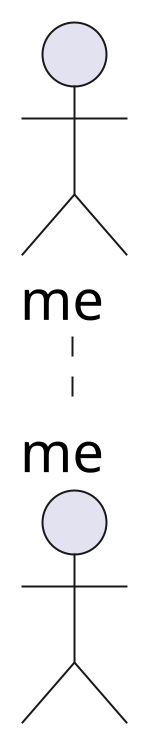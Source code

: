 @startuml
scale 10

actor me

' créer des tâches
' marquer les tâches comme faites
' créer des projets (groupe de tâches)
' voir les stats:
'	voir la bar de progression

@enduml
